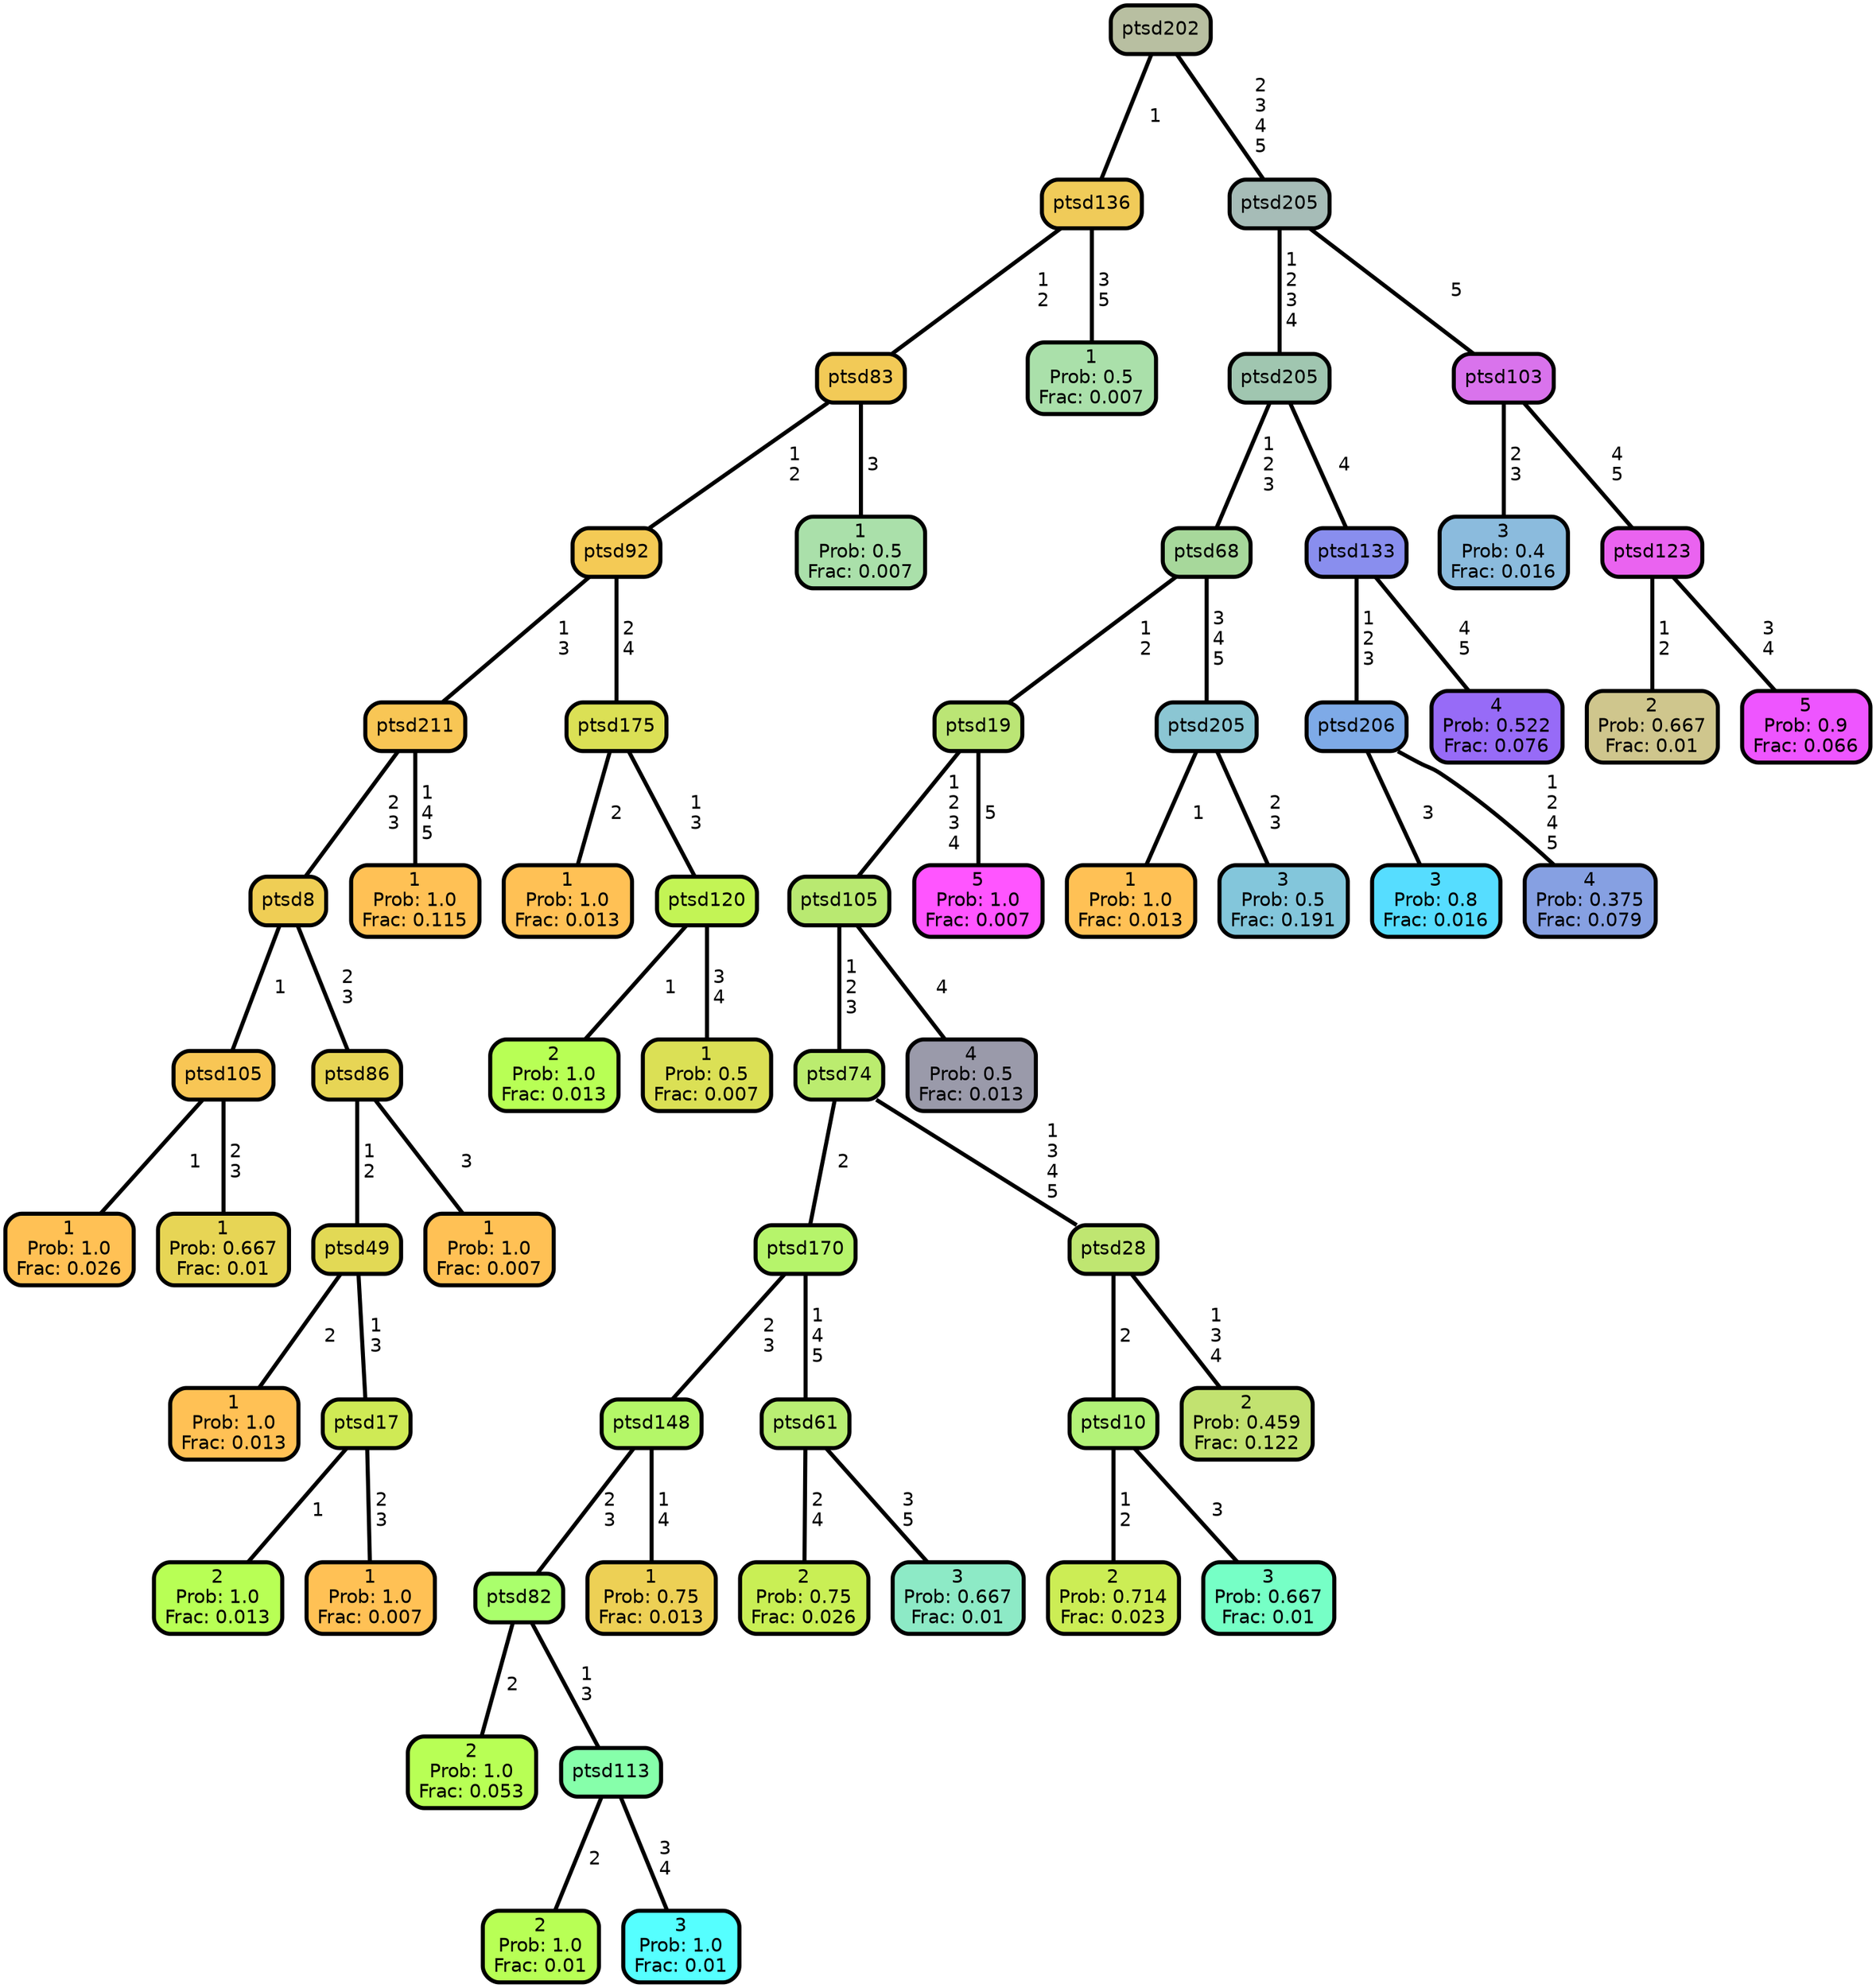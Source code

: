 graph Tree {
node [shape=box, style="filled, rounded",color="black",penwidth="3",fontcolor="black",                 fontname=helvetica] ;
graph [ranksep="0 equally", splines=straight,                 bgcolor=transparent, dpi=200] ;
edge [fontname=helvetica, color=black] ;
0 [label="1
Prob: 1.0
Frac: 0.026", fillcolor="#ffc155"] ;
1 [label="ptsd105", fillcolor="#f8c655"] ;
2 [label="1
Prob: 0.667
Frac: 0.01", fillcolor="#e7d555"] ;
3 [label="ptsd8", fillcolor="#efce55"] ;
4 [label="1
Prob: 1.0
Frac: 0.013", fillcolor="#ffc155"] ;
5 [label="ptsd49", fillcolor="#e2d955"] ;
6 [label="2
Prob: 1.0
Frac: 0.013", fillcolor="#b8ff55"] ;
7 [label="ptsd17", fillcolor="#cfea55"] ;
8 [label="1
Prob: 1.0
Frac: 0.007", fillcolor="#ffc155"] ;
9 [label="ptsd86", fillcolor="#e7d555"] ;
10 [label="1
Prob: 1.0
Frac: 0.007", fillcolor="#ffc155"] ;
11 [label="ptsd211", fillcolor="#f8c655"] ;
12 [label="1
Prob: 1.0
Frac: 0.115", fillcolor="#ffc155"] ;
13 [label="ptsd92", fillcolor="#f4ca55"] ;
14 [label="1
Prob: 1.0
Frac: 0.013", fillcolor="#ffc155"] ;
15 [label="ptsd175", fillcolor="#dbe055"] ;
16 [label="2
Prob: 1.0
Frac: 0.013", fillcolor="#b8ff55"] ;
17 [label="ptsd120", fillcolor="#c3f455"] ;
18 [label="1
Prob: 0.5
Frac: 0.007", fillcolor="#dbe055"] ;
19 [label="ptsd83", fillcolor="#f2ca57"] ;
20 [label="1
Prob: 0.5
Frac: 0.007", fillcolor="#aae0aa"] ;
21 [label="ptsd136", fillcolor="#f0cb59"] ;
22 [label="1
Prob: 0.5
Frac: 0.007", fillcolor="#aae0aa"] ;
23 [label="ptsd202", fillcolor="#b8bfa1"] ;
24 [label="2
Prob: 1.0
Frac: 0.053", fillcolor="#b8ff55"] ;
25 [label="ptsd82", fillcolor="#aaff6c"] ;
26 [label="2
Prob: 1.0
Frac: 0.01", fillcolor="#b8ff55"] ;
27 [label="ptsd113", fillcolor="#86ffaa"] ;
28 [label="3
Prob: 1.0
Frac: 0.01", fillcolor="#55ffff"] ;
29 [label="ptsd148", fillcolor="#b4f768"] ;
30 [label="1
Prob: 0.75
Frac: 0.013", fillcolor="#edd055"] ;
31 [label="ptsd170", fillcolor="#b6f46b"] ;
32 [label="2
Prob: 0.75
Frac: 0.026", fillcolor="#c9ef55"] ;
33 [label="ptsd61", fillcolor="#b9ee73"] ;
34 [label="3
Prob: 0.667
Frac: 0.01", fillcolor="#8deac6"] ;
35 [label="ptsd74", fillcolor="#bbec6f"] ;
36 [label="2
Prob: 0.714
Frac: 0.023", fillcolor="#cced55"] ;
37 [label="ptsd10", fillcolor="#b2f277"] ;
38 [label="3
Prob: 0.667
Frac: 0.01", fillcolor="#76ffc6"] ;
39 [label="ptsd28", fillcolor="#bfe671"] ;
40 [label="2
Prob: 0.459
Frac: 0.122", fillcolor="#c2e270"] ;
41 [label="ptsd105", fillcolor="#b9e971"] ;
42 [label="4
Prob: 0.5
Frac: 0.013", fillcolor="#9a9aaa"] ;
43 [label="ptsd19", fillcolor="#bbe575"] ;
44 [label="5
Prob: 1.0
Frac: 0.007", fillcolor="#ff55ff"] ;
45 [label="ptsd68", fillcolor="#a7d89b"] ;
46 [label="1
Prob: 1.0
Frac: 0.013", fillcolor="#ffc155"] ;
47 [label="ptsd205", fillcolor="#8bc6d3"] ;
48 [label="3
Prob: 0.5
Frac: 0.191", fillcolor="#83c6db"] ;
49 [label="ptsd205", fillcolor="#a0c6b0"] ;
50 [label="3
Prob: 0.8
Frac: 0.016", fillcolor="#56ddff"] ;
51 [label="ptsd206", fillcolor="#7eaae7"] ;
52 [label="4
Prob: 0.375
Frac: 0.079", fillcolor="#86a0e2"] ;
53 [label="ptsd133", fillcolor="#898eee"] ;
54 [label="4
Prob: 0.522
Frac: 0.076", fillcolor="#976bf7"] ;
55 [label="ptsd205", fillcolor="#a6bcb7"] ;
56 [label="3
Prob: 0.4
Frac: 0.016", fillcolor="#8bbbdd"] ;
57 [label="ptsd103", fillcolor="#d973ec"] ;
58 [label="2
Prob: 0.667
Frac: 0.01", fillcolor="#cfc68d"] ;
59 [label="ptsd123", fillcolor="#ea63f0"] ;
60 [label="5
Prob: 0.9
Frac: 0.066", fillcolor="#ee55ff"] ;
1 -- 0 [label=" 1",penwidth=3] ;
1 -- 2 [label=" 2\n 3",penwidth=3] ;
3 -- 1 [label=" 1",penwidth=3] ;
3 -- 9 [label=" 2\n 3",penwidth=3] ;
5 -- 4 [label=" 2",penwidth=3] ;
5 -- 7 [label=" 1\n 3",penwidth=3] ;
7 -- 6 [label=" 1",penwidth=3] ;
7 -- 8 [label=" 2\n 3",penwidth=3] ;
9 -- 5 [label=" 1\n 2",penwidth=3] ;
9 -- 10 [label=" 3",penwidth=3] ;
11 -- 3 [label=" 2\n 3",penwidth=3] ;
11 -- 12 [label=" 1\n 4\n 5",penwidth=3] ;
13 -- 11 [label=" 1\n 3",penwidth=3] ;
13 -- 15 [label=" 2\n 4",penwidth=3] ;
15 -- 14 [label=" 2",penwidth=3] ;
15 -- 17 [label=" 1\n 3",penwidth=3] ;
17 -- 16 [label=" 1",penwidth=3] ;
17 -- 18 [label=" 3\n 4",penwidth=3] ;
19 -- 13 [label=" 1\n 2",penwidth=3] ;
19 -- 20 [label=" 3",penwidth=3] ;
21 -- 19 [label=" 1\n 2",penwidth=3] ;
21 -- 22 [label=" 3\n 5",penwidth=3] ;
23 -- 21 [label=" 1",penwidth=3] ;
23 -- 55 [label=" 2\n 3\n 4\n 5",penwidth=3] ;
25 -- 24 [label=" 2",penwidth=3] ;
25 -- 27 [label=" 1\n 3",penwidth=3] ;
27 -- 26 [label=" 2",penwidth=3] ;
27 -- 28 [label=" 3\n 4",penwidth=3] ;
29 -- 25 [label=" 2\n 3",penwidth=3] ;
29 -- 30 [label=" 1\n 4",penwidth=3] ;
31 -- 29 [label=" 2\n 3",penwidth=3] ;
31 -- 33 [label=" 1\n 4\n 5",penwidth=3] ;
33 -- 32 [label=" 2\n 4",penwidth=3] ;
33 -- 34 [label=" 3\n 5",penwidth=3] ;
35 -- 31 [label=" 2",penwidth=3] ;
35 -- 39 [label=" 1\n 3\n 4\n 5",penwidth=3] ;
37 -- 36 [label=" 1\n 2",penwidth=3] ;
37 -- 38 [label=" 3",penwidth=3] ;
39 -- 37 [label=" 2",penwidth=3] ;
39 -- 40 [label=" 1\n 3\n 4",penwidth=3] ;
41 -- 35 [label=" 1\n 2\n 3",penwidth=3] ;
41 -- 42 [label=" 4",penwidth=3] ;
43 -- 41 [label=" 1\n 2\n 3\n 4",penwidth=3] ;
43 -- 44 [label=" 5",penwidth=3] ;
45 -- 43 [label=" 1\n 2",penwidth=3] ;
45 -- 47 [label=" 3\n 4\n 5",penwidth=3] ;
47 -- 46 [label=" 1",penwidth=3] ;
47 -- 48 [label=" 2\n 3",penwidth=3] ;
49 -- 45 [label=" 1\n 2\n 3",penwidth=3] ;
49 -- 53 [label=" 4",penwidth=3] ;
51 -- 50 [label=" 3",penwidth=3] ;
51 -- 52 [label=" 1\n 2\n 4\n 5",penwidth=3] ;
53 -- 51 [label=" 1\n 2\n 3",penwidth=3] ;
53 -- 54 [label=" 4\n 5",penwidth=3] ;
55 -- 49 [label=" 1\n 2\n 3\n 4",penwidth=3] ;
55 -- 57 [label=" 5",penwidth=3] ;
57 -- 56 [label=" 2\n 3",penwidth=3] ;
57 -- 59 [label=" 4\n 5",penwidth=3] ;
59 -- 58 [label=" 1\n 2",penwidth=3] ;
59 -- 60 [label=" 3\n 4",penwidth=3] ;
{rank = same;}}